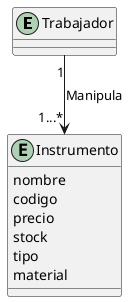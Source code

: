 @startuml
Entity Trabajador {
}

Entity Instrumento {
nombre
codigo
precio
stock
tipo
material
}


Trabajador "1" --> "1...*" Instrumento : Manipula

@enduml